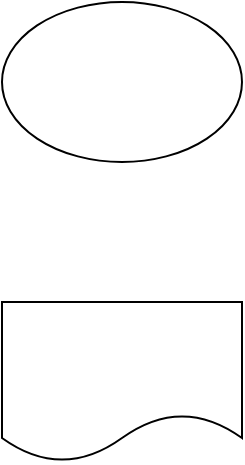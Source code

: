 <mxfile version="15.0.5" type="github"><diagram id="-N_DtGCt9pCl6JA0wv3N" name="Page-1"><mxGraphModel dx="1422" dy="762" grid="1" gridSize="10" guides="1" tooltips="1" connect="1" arrows="1" fold="1" page="1" pageScale="1" pageWidth="827" pageHeight="1169" math="0" shadow="0"><root><mxCell id="0"/><mxCell id="1" parent="0"/><mxCell id="RLnO1-JwnLEtusycOREs-1" value="" style="ellipse;whiteSpace=wrap;html=1;" vertex="1" parent="1"><mxGeometry x="380" y="200" width="120" height="80" as="geometry"/></mxCell><mxCell id="RLnO1-JwnLEtusycOREs-2" value="" style="shape=document;whiteSpace=wrap;html=1;boundedLbl=1;" vertex="1" parent="1"><mxGeometry x="380" y="350" width="120" height="80" as="geometry"/></mxCell></root></mxGraphModel></diagram></mxfile>